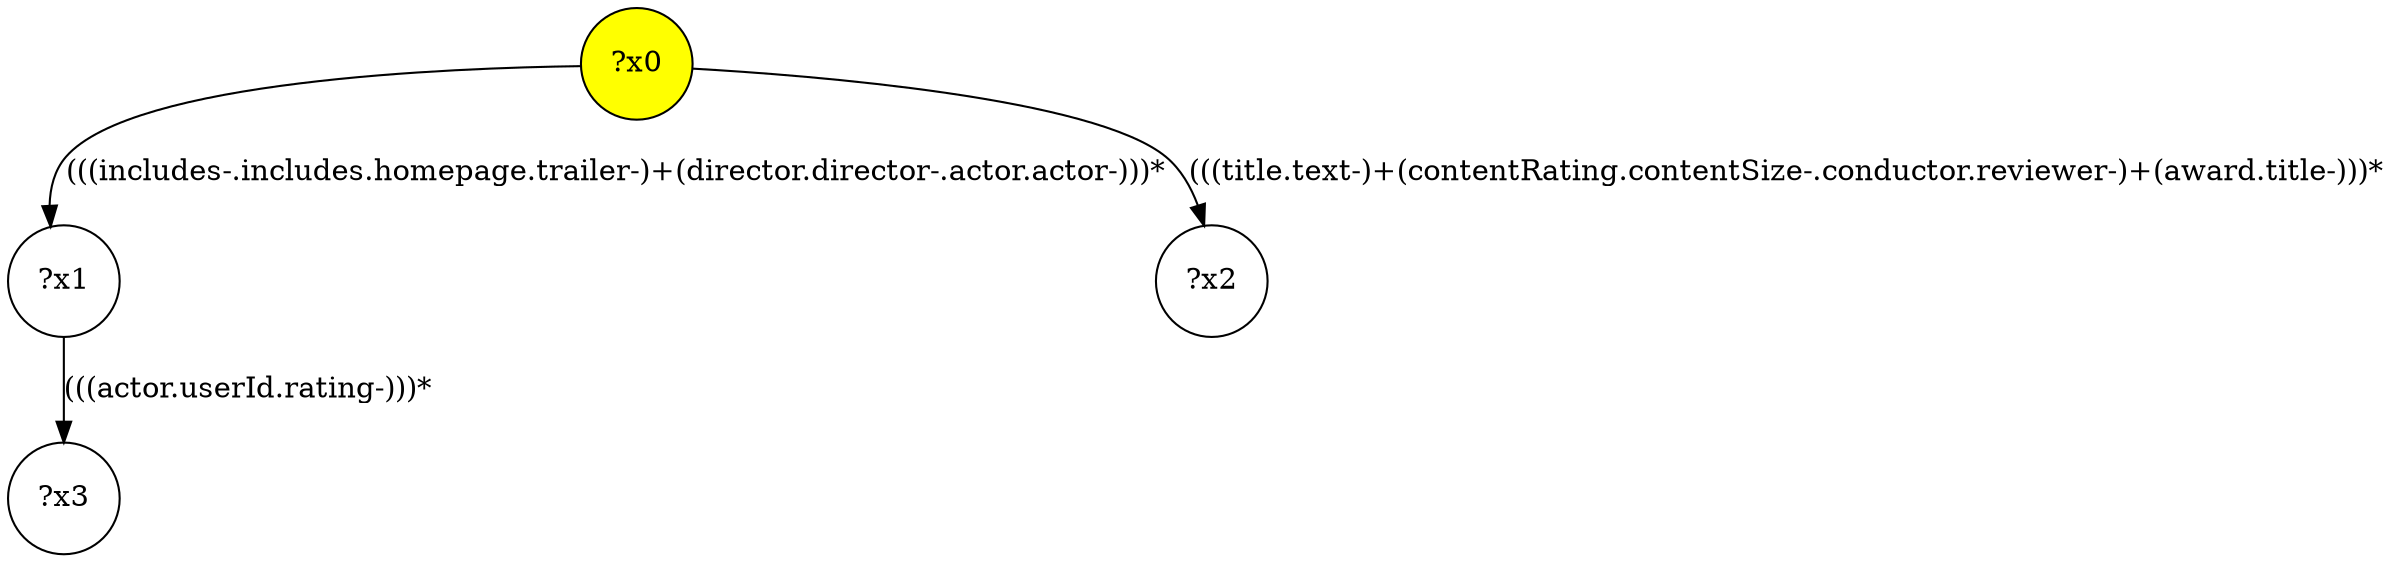 digraph g {
	x0 [fillcolor="yellow", style="filled," shape=circle, label="?x0"];
	x1 [shape=circle, label="?x1"];
	x0 -> x1 [label="(((includes-.includes.homepage.trailer-)+(director.director-.actor.actor-)))*"];
	x2 [shape=circle, label="?x2"];
	x0 -> x2 [label="(((title.text-)+(contentRating.contentSize-.conductor.reviewer-)+(award.title-)))*"];
	x3 [shape=circle, label="?x3"];
	x1 -> x3 [label="(((actor.userId.rating-)))*"];
}
